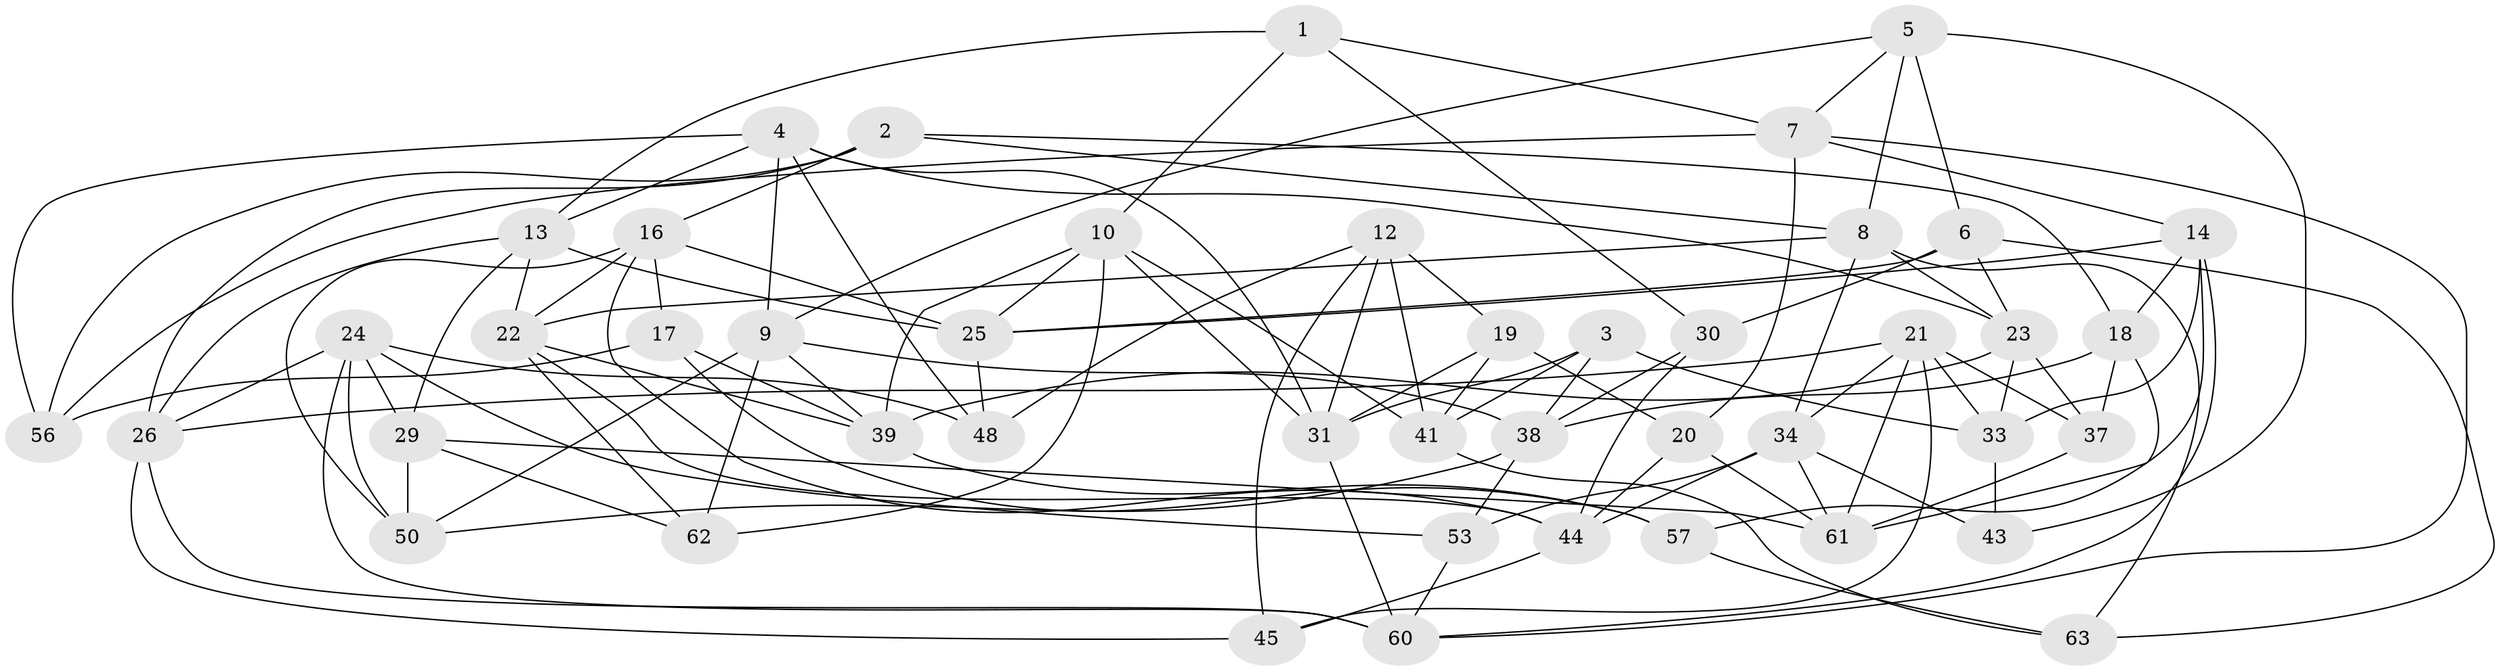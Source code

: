 // original degree distribution, {4: 1.0}
// Generated by graph-tools (version 1.1) at 2025/42/03/06/25 10:42:22]
// undirected, 45 vertices, 115 edges
graph export_dot {
graph [start="1"]
  node [color=gray90,style=filled];
  1;
  2 [super="+64"];
  3;
  4 [super="+11"];
  5 [super="+15"];
  6 [super="+72"];
  7 [super="+32"];
  8 [super="+66"];
  9 [super="+55"];
  10 [super="+28"];
  12 [super="+74"];
  13 [super="+69"];
  14 [super="+42"];
  16 [super="+68"];
  17;
  18 [super="+35"];
  19;
  20;
  21 [super="+36"];
  22 [super="+71"];
  23 [super="+27"];
  24 [super="+52"];
  25 [super="+46"];
  26 [super="+73"];
  29 [super="+67"];
  30;
  31 [super="+47"];
  33 [super="+49"];
  34 [super="+54"];
  37;
  38 [super="+51"];
  39 [super="+40"];
  41 [super="+58"];
  43;
  44 [super="+59"];
  45;
  48;
  50 [super="+75"];
  53;
  56;
  57;
  60 [super="+70"];
  61 [super="+65"];
  62;
  63;
  1 -- 13;
  1 -- 30;
  1 -- 10;
  1 -- 7;
  2 -- 16;
  2 -- 26;
  2 -- 56;
  2 -- 8;
  2 -- 18 [weight=2];
  3 -- 38;
  3 -- 41;
  3 -- 33;
  3 -- 31;
  4 -- 9;
  4 -- 56;
  4 -- 31;
  4 -- 48;
  4 -- 23;
  4 -- 13;
  5 -- 6 [weight=2];
  5 -- 43;
  5 -- 8;
  5 -- 9;
  5 -- 7;
  6 -- 25;
  6 -- 30;
  6 -- 63;
  6 -- 23;
  7 -- 56;
  7 -- 60;
  7 -- 20;
  7 -- 14;
  8 -- 23;
  8 -- 63;
  8 -- 34;
  8 -- 22;
  9 -- 39;
  9 -- 62;
  9 -- 50;
  9 -- 38;
  10 -- 31;
  10 -- 41;
  10 -- 62;
  10 -- 39;
  10 -- 25;
  12 -- 48;
  12 -- 41 [weight=2];
  12 -- 19;
  12 -- 45;
  12 -- 31;
  13 -- 22;
  13 -- 25;
  13 -- 29;
  13 -- 26;
  14 -- 57;
  14 -- 25;
  14 -- 18;
  14 -- 33;
  14 -- 60;
  16 -- 44;
  16 -- 17;
  16 -- 50;
  16 -- 22;
  16 -- 25;
  17 -- 57;
  17 -- 56;
  17 -- 39;
  18 -- 61;
  18 -- 37;
  18 -- 38;
  19 -- 20;
  19 -- 31;
  19 -- 41;
  20 -- 44;
  20 -- 61;
  21 -- 26;
  21 -- 34;
  21 -- 45;
  21 -- 33;
  21 -- 37;
  21 -- 61;
  22 -- 44;
  22 -- 39;
  22 -- 62;
  23 -- 37;
  23 -- 33;
  23 -- 39;
  24 -- 48;
  24 -- 50;
  24 -- 60;
  24 -- 53;
  24 -- 29;
  24 -- 26;
  25 -- 48;
  26 -- 45;
  26 -- 60;
  29 -- 61;
  29 -- 50 [weight=2];
  29 -- 62;
  30 -- 44;
  30 -- 38;
  31 -- 60;
  33 -- 43 [weight=2];
  34 -- 53;
  34 -- 44;
  34 -- 43;
  34 -- 61;
  37 -- 61;
  38 -- 53;
  38 -- 50;
  39 -- 57;
  41 -- 63;
  44 -- 45;
  53 -- 60;
  57 -- 63;
}
